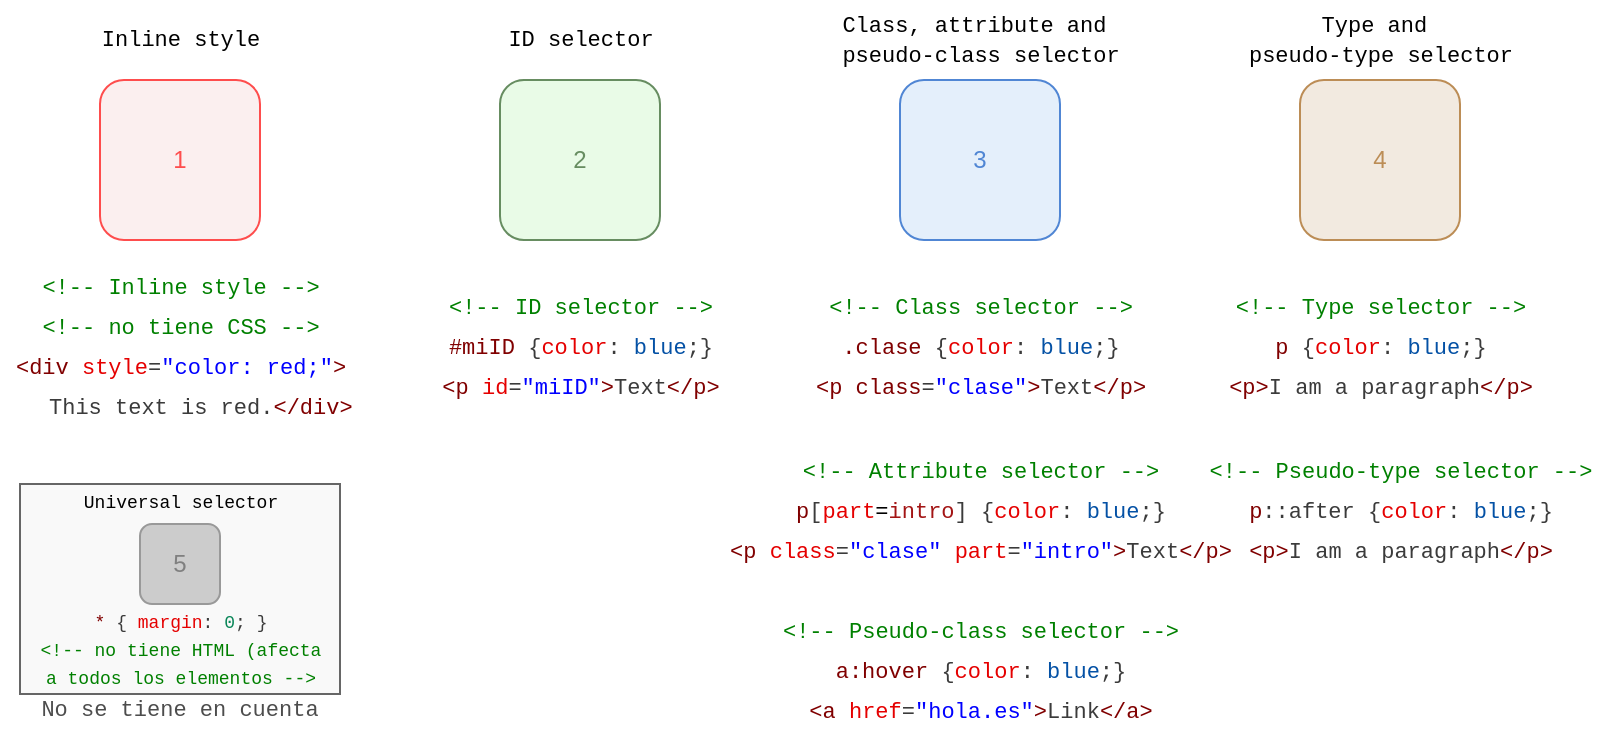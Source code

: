 <mxfile version="26.2.13">
  <diagram name="Page-1" id="_sZUl4JTG9m2CbohpEIC">
    <mxGraphModel dx="985" dy="569" grid="1" gridSize="10" guides="1" tooltips="1" connect="1" arrows="1" fold="1" page="1" pageScale="1" pageWidth="850" pageHeight="1100" background="light-dark(#FFFFFF,transparent)" math="0" shadow="0">
      <root>
        <mxCell id="0" />
        <mxCell id="1" parent="0" />
        <mxCell id="BZPCGvNJAek9J5CKSZ---22" value="&lt;div&gt;No se tiene en cuenta&lt;/div&gt;" style="rounded=0;whiteSpace=wrap;html=1;labelBackgroundColor=none;fillColor=light-dark(#f9f9f9, #ededed);strokeColor=#666666;strokeWidth=1;horizontal=1;align=center;verticalAlign=top;labelPosition=center;verticalLabelPosition=bottom;fontSize=11;fontFamily=Consolas, Courier New, monospace;spacing=-3;fontColor=#4D4D4D;" vertex="1" parent="1">
          <mxGeometry x="40" y="242" width="160" height="105" as="geometry" />
        </mxCell>
        <mxCell id="BZPCGvNJAek9J5CKSZ---1" value="1" style="whiteSpace=wrap;html=1;aspect=fixed;rounded=1;gradientColor=none;fillColor=light-dark(#fbefef, #ededed);shadow=0;gradientDirection=radial;strokeColor=light-dark(#fe4d4d, #ededed);perimeterSpacing=0;glass=0;fontColor=light-dark(#fe4d4d, #ededed);" vertex="1" parent="1">
          <mxGeometry x="80" y="40" width="80" height="80" as="geometry" />
        </mxCell>
        <mxCell id="BZPCGvNJAek9J5CKSZ---2" value="2" style="whiteSpace=wrap;html=1;aspect=fixed;rounded=1;fillColor=light-dark(#e9fbe7, #ededed);strokeColor=light-dark(#678d61, #ededed);fontColor=light-dark(#678d61, #ededed);" vertex="1" parent="1">
          <mxGeometry x="280" y="40" width="80" height="80" as="geometry" />
        </mxCell>
        <mxCell id="BZPCGvNJAek9J5CKSZ---3" value="3" style="whiteSpace=wrap;html=1;aspect=fixed;rounded=1;fillColor=light-dark(#e4effb, #ededed);strokeColor=light-dark(#5086d4, #ededed);fontColor=light-dark(#5086d4, #ededed);" vertex="1" parent="1">
          <mxGeometry x="480" y="40" width="80" height="80" as="geometry" />
        </mxCell>
        <mxCell id="BZPCGvNJAek9J5CKSZ---4" value="4" style="html=1;aspect=fixed;rounded=1;fillColor=light-dark(#f2eae0, #ededed);strokeColor=light-dark(#bc8d56, #ededed);fontColor=light-dark(#bc8d56, #ededed);labelBackgroundColor=none;labelBorderColor=none;textShadow=0;whiteSpace=wrap;" vertex="1" parent="1">
          <mxGeometry x="680" y="40" width="80" height="80" as="geometry" />
        </mxCell>
        <mxCell id="BZPCGvNJAek9J5CKSZ---6" value="&lt;div align=&quot;center&quot; style=&quot;color: rgb(59, 59, 59); font-family: Consolas, &amp;quot;Courier New&amp;quot;, monospace; font-weight: normal; font-size: 14px; line-height: 19px; white-space: pre;&quot;&gt;&lt;div&gt;&lt;span style=&quot;color: rgb(0, 128, 0);&quot;&gt;&lt;font style=&quot;font-size: 11px;&quot;&gt;&amp;lt;!-- Inline style --&amp;gt;&lt;/font&gt;&lt;/span&gt;&lt;/div&gt;&lt;div&gt;&lt;span style=&quot;color: rgb(0, 128, 0);&quot;&gt;&lt;font style=&quot;font-size: 11px;&quot;&gt;&amp;lt;!-- no tiene CSS --&amp;gt;&lt;/font&gt;&lt;/span&gt;&lt;/div&gt;&lt;div&gt;&lt;font style=&quot;font-size: 11px;&quot;&gt;&lt;span style=&quot;color: rgb(128, 0, 0);&quot;&gt;&amp;lt;div&lt;/span&gt;&lt;span style=&quot;color: rgb(59, 59, 59);&quot;&gt; &lt;/span&gt;&lt;span style=&quot;color: rgb(229, 0, 0);&quot;&gt;style&lt;/span&gt;&lt;span style=&quot;color: rgb(59, 59, 59);&quot;&gt;=&lt;/span&gt;&lt;span style=&quot;color: rgb(0, 0, 255);&quot;&gt;&quot;&lt;/span&gt;&lt;span style=&quot;color: rgb(0, 0, 255);&quot;&gt;color: red;&quot;&lt;/span&gt;&lt;span style=&quot;color: rgb(128, 0, 0);&quot;&gt;&amp;gt;&lt;/span&gt;&lt;span style=&quot;color: rgb(59, 59, 59);&quot;&gt;&lt;br&gt;&lt;/span&gt;&lt;/font&gt;&lt;/div&gt;&lt;div&gt;&lt;font style=&quot;font-size: 11px;&quot;&gt;&lt;span style=&quot;color: rgb(59, 59, 59);&quot;&gt;   This text is red.&lt;/span&gt;&lt;span style=&quot;color: rgb(128, 0, 0);&quot;&gt;&amp;lt;/div&amp;gt;&lt;/span&gt;&lt;/font&gt;&lt;/div&gt;&lt;/div&gt;" style="text;html=1;align=center;verticalAlign=middle;resizable=0;points=[];autosize=1;strokeColor=none;fillColor=none;labelBackgroundColor=none;" vertex="1" parent="1">
          <mxGeometry x="30" y="128" width="180" height="90" as="geometry" />
        </mxCell>
        <mxCell id="BZPCGvNJAek9J5CKSZ---7" value="&lt;font face=&quot;Consolas, Courier New, monospace&quot;&gt;Inline style&lt;/font&gt;" style="text;html=1;align=center;verticalAlign=middle;resizable=0;points=[];autosize=1;strokeColor=none;fillColor=none;fontSize=11;" vertex="1" parent="1">
          <mxGeometry x="70" y="5" width="100" height="30" as="geometry" />
        </mxCell>
        <mxCell id="BZPCGvNJAek9J5CKSZ---8" value="&lt;font face=&quot;Consolas, Courier New, monospace&quot;&gt;ID selector&lt;/font&gt;" style="text;html=1;align=center;verticalAlign=middle;resizable=0;points=[];autosize=1;strokeColor=none;fillColor=none;fontSize=11;" vertex="1" parent="1">
          <mxGeometry x="275" y="5" width="90" height="30" as="geometry" />
        </mxCell>
        <mxCell id="BZPCGvNJAek9J5CKSZ---9" value="&lt;div&gt;&lt;font face=&quot;Consolas, Courier New, monospace&quot;&gt;Class, attribute and&amp;nbsp;&lt;/font&gt;&lt;/div&gt;&lt;div&gt;&lt;font face=&quot;Consolas, Courier New, monospace&quot;&gt;pseudo-class selector&lt;/font&gt;&lt;/div&gt;" style="text;html=1;align=center;verticalAlign=middle;resizable=0;points=[];autosize=1;strokeColor=none;fillColor=none;fontSize=11;" vertex="1" parent="1">
          <mxGeometry x="445" width="150" height="40" as="geometry" />
        </mxCell>
        <mxCell id="BZPCGvNJAek9J5CKSZ---10" value="&lt;div&gt;&lt;font face=&quot;Consolas, Courier New, monospace&quot;&gt;Type and&amp;nbsp;&lt;/font&gt;&lt;/div&gt;&lt;div&gt;&lt;font face=&quot;Consolas, Courier New, monospace&quot;&gt;pseudo-type selector&lt;/font&gt;&lt;/div&gt;" style="text;html=1;align=center;verticalAlign=middle;resizable=0;points=[];autosize=1;strokeColor=none;fillColor=none;fontSize=11;" vertex="1" parent="1">
          <mxGeometry x="650" width="140" height="40" as="geometry" />
        </mxCell>
        <mxCell id="BZPCGvNJAek9J5CKSZ---11" value="&lt;div align=&quot;center&quot; style=&quot;color: rgb(59, 59, 59); font-family: Consolas, &amp;quot;Courier New&amp;quot;, monospace; font-weight: normal; font-size: 14px; line-height: 19px; white-space: pre;&quot;&gt;&lt;div&gt;&lt;div style=&quot;color: rgb(59, 59, 59); font-family: Consolas, &amp;quot;Courier New&amp;quot;, monospace; font-weight: normal; font-size: 14px; line-height: 19px; white-space: pre;&quot;&gt;&lt;div&gt;&lt;span style=&quot;color: rgb(0, 128, 0);&quot;&gt;&lt;font style=&quot;font-size: 11px;&quot;&gt;&amp;lt;!-- Type selector --&amp;gt;&lt;/font&gt;&lt;/span&gt;&lt;/div&gt;&lt;/div&gt;&lt;/div&gt;&lt;div&gt;&lt;font style=&quot;font-size: 11px;&quot;&gt;&lt;span style=&quot;color: rgb(128, 0, 0);&quot;&gt;p&lt;/span&gt;&lt;span style=&quot;color: rgb(59, 59, 59);&quot;&gt; {&lt;/span&gt;&lt;span style=&quot;color: rgb(229, 0, 0);&quot;&gt;color&lt;/span&gt;&lt;span style=&quot;color: rgb(59, 59, 59);&quot;&gt;: &lt;/span&gt;&lt;span style=&quot;color: rgb(4, 81, 165);&quot;&gt;blue&lt;/span&gt;&lt;span style=&quot;color: rgb(59, 59, 59);&quot;&gt;;&lt;/span&gt;&lt;span style=&quot;color: rgb(59, 59, 59);&quot;&gt;}&lt;/span&gt;&lt;/font&gt;&lt;/div&gt;&lt;div&gt;&lt;div style=&quot;color: rgb(59, 59, 59); font-family: Consolas, &amp;quot;Courier New&amp;quot;, monospace; font-weight: normal; font-size: 14px; line-height: 19px; white-space: pre;&quot;&gt;&lt;div&gt;&lt;font style=&quot;font-size: 11px;&quot;&gt;&lt;span style=&quot;color: rgb(128, 0, 0);&quot;&gt;&amp;lt;p&lt;/span&gt;&lt;span style=&quot;color: rgb(128, 0, 0);&quot;&gt;&amp;gt;&lt;/span&gt;&lt;span style=&quot;color: rgb(59, 59, 59);&quot;&gt;I am a paragraph&lt;/span&gt;&lt;span style=&quot;color: rgb(128, 0, 0);&quot;&gt;&amp;lt;/p&amp;gt;&lt;/span&gt;&lt;/font&gt;&lt;/div&gt;&lt;/div&gt;&lt;/div&gt;&lt;/div&gt;" style="text;html=1;align=center;verticalAlign=middle;resizable=0;points=[];autosize=1;strokeColor=none;fillColor=none;labelBackgroundColor=none;" vertex="1" parent="1">
          <mxGeometry x="640" y="138" width="160" height="70" as="geometry" />
        </mxCell>
        <mxCell id="BZPCGvNJAek9J5CKSZ---12" value="&lt;div align=&quot;center&quot; style=&quot;color: rgb(59, 59, 59); font-family: Consolas, &amp;quot;Courier New&amp;quot;, monospace; font-weight: normal; font-size: 14px; line-height: 19px; white-space: pre;&quot;&gt;&lt;div&gt;&lt;div style=&quot;color: rgb(59, 59, 59); font-family: Consolas, &amp;quot;Courier New&amp;quot;, monospace; font-weight: normal; font-size: 14px; line-height: 19px; white-space: pre;&quot;&gt;&lt;div&gt;&lt;span style=&quot;color: rgb(0, 128, 0);&quot;&gt;&lt;font style=&quot;font-size: 11px;&quot;&gt;&amp;lt;!-- Pseudo-type selector --&amp;gt;&lt;/font&gt;&lt;/span&gt;&lt;/div&gt;&lt;/div&gt;&lt;/div&gt;&lt;div&gt;&lt;font style=&quot;font-size: 11px;&quot;&gt;&lt;span style=&quot;color: rgb(128, 0, 0);&quot;&gt;p&lt;/span&gt;&lt;span style=&quot;color: rgb(59, 59, 59);&quot;&gt;::after {&lt;/span&gt;&lt;span style=&quot;color: rgb(229, 0, 0);&quot;&gt;color&lt;/span&gt;&lt;span style=&quot;color: rgb(59, 59, 59);&quot;&gt;: &lt;/span&gt;&lt;span style=&quot;color: rgb(4, 81, 165);&quot;&gt;blue&lt;/span&gt;&lt;span style=&quot;color: rgb(59, 59, 59);&quot;&gt;;&lt;/span&gt;&lt;span style=&quot;color: rgb(59, 59, 59);&quot;&gt;}&lt;/span&gt;&lt;/font&gt;&lt;/div&gt;&lt;div&gt;&lt;div style=&quot;color: rgb(59, 59, 59); font-family: Consolas, &amp;quot;Courier New&amp;quot;, monospace; font-weight: normal; font-size: 14px; line-height: 19px; white-space: pre;&quot;&gt;&lt;div&gt;&lt;font style=&quot;font-size: 11px;&quot;&gt;&lt;span style=&quot;color: rgb(128, 0, 0);&quot;&gt;&amp;lt;p&lt;/span&gt;&lt;span style=&quot;color: rgb(128, 0, 0);&quot;&gt;&amp;gt;&lt;/span&gt;&lt;span style=&quot;color: rgb(59, 59, 59);&quot;&gt;I am a paragraph&lt;/span&gt;&lt;span style=&quot;color: rgb(128, 0, 0);&quot;&gt;&amp;lt;/p&amp;gt;&lt;/span&gt;&lt;/font&gt;&lt;/div&gt;&lt;/div&gt;&lt;/div&gt;&lt;/div&gt;" style="text;html=1;align=center;verticalAlign=middle;resizable=0;points=[];autosize=1;strokeColor=none;fillColor=none;labelBackgroundColor=none;" vertex="1" parent="1">
          <mxGeometry x="630" y="220" width="200" height="70" as="geometry" />
        </mxCell>
        <mxCell id="BZPCGvNJAek9J5CKSZ---13" value="&lt;div align=&quot;center&quot; style=&quot;color: rgb(59, 59, 59); font-family: Consolas, &amp;quot;Courier New&amp;quot;, monospace; font-weight: normal; font-size: 14px; line-height: 19px; white-space: pre;&quot;&gt;&lt;div&gt;&lt;div style=&quot;color: rgb(59, 59, 59); font-family: Consolas, &amp;quot;Courier New&amp;quot;, monospace; font-weight: normal; font-size: 14px; line-height: 19px; white-space: pre;&quot;&gt;&lt;div&gt;&lt;span style=&quot;color: rgb(0, 128, 0);&quot;&gt;&lt;font style=&quot;font-size: 11px;&quot;&gt;&amp;lt;!-- Class selector --&amp;gt;&lt;/font&gt;&lt;/span&gt;&lt;/div&gt;&lt;/div&gt;&lt;/div&gt;&lt;div&gt;&lt;font style=&quot;font-size: 11px;&quot;&gt;&lt;span style=&quot;color: rgb(128, 0, 0);&quot;&gt;.clase&lt;/span&gt;&lt;span style=&quot;color: rgb(59, 59, 59);&quot;&gt; {&lt;/span&gt;&lt;span style=&quot;color: rgb(229, 0, 0);&quot;&gt;color&lt;/span&gt;&lt;span style=&quot;color: rgb(59, 59, 59);&quot;&gt;: &lt;/span&gt;&lt;span style=&quot;color: rgb(4, 81, 165);&quot;&gt;blue&lt;/span&gt;&lt;span style=&quot;color: rgb(59, 59, 59);&quot;&gt;;&lt;/span&gt;&lt;span style=&quot;color: rgb(59, 59, 59);&quot;&gt;}&lt;/span&gt;&lt;/font&gt;&lt;/div&gt;&lt;div&gt;&lt;div style=&quot;color: rgb(59, 59, 59); font-family: Consolas, &amp;quot;Courier New&amp;quot;, monospace; font-weight: normal; font-size: 14px; line-height: 19px; white-space: pre;&quot;&gt;&lt;div&gt;&lt;font style=&quot;font-size: 11px;&quot;&gt;&lt;span style=&quot;color: rgb(128, 0, 0);&quot;&gt;&amp;lt;p&lt;/span&gt;&lt;span style=&quot;color: light-dark(rgb(229, 0, 0), rgb(229, 0, 0));&quot;&gt;&lt;span style=&quot;color: rgb(229, 0, 0);&quot;&gt;&lt;span style=&quot;color: rgb(128, 0, 0);&quot;&gt; &lt;/span&gt;&lt;span style=&quot;color: rgb(229, 0, 0);&quot;&gt;&lt;span style=&quot;color: rgb(128, 0, 0);&quot;&gt;class&lt;/span&gt;&lt;/span&gt;&lt;/span&gt;&lt;/span&gt;&lt;/font&gt;&lt;font style=&quot;font-size: 11px;&quot;&gt;&lt;span style=&quot;color: rgb(59, 59, 59);&quot;&gt;=&lt;/span&gt;&lt;span style=&quot;color: rgb(0, 0, 255);&quot;&gt;&quot;&lt;/span&gt;&lt;span style=&quot;color: rgb(0, 0, 255);&quot;&gt;clase&quot;&lt;/span&gt;&lt;/font&gt;&lt;font style=&quot;font-size: 11px;&quot;&gt;&lt;span style=&quot;color: rgb(128, 0, 0);&quot;&gt;&amp;gt;&lt;/span&gt;&lt;span style=&quot;color: rgb(59, 59, 59);&quot;&gt;Text&lt;/span&gt;&lt;span style=&quot;color: rgb(128, 0, 0);&quot;&gt;&amp;lt;/p&amp;gt;&lt;/span&gt;&lt;/font&gt;&lt;/div&gt;&lt;/div&gt;&lt;/div&gt;&lt;/div&gt;" style="text;html=1;align=center;verticalAlign=middle;resizable=0;points=[];autosize=1;strokeColor=none;fillColor=none;labelBackgroundColor=none;" vertex="1" parent="1">
          <mxGeometry x="435" y="138" width="170" height="70" as="geometry" />
        </mxCell>
        <mxCell id="BZPCGvNJAek9J5CKSZ---14" value="&lt;div align=&quot;center&quot; style=&quot;color: rgb(59, 59, 59); font-family: Consolas, &amp;quot;Courier New&amp;quot;, monospace; font-weight: normal; font-size: 14px; line-height: 19px; white-space: pre;&quot;&gt;&lt;div&gt;&lt;div style=&quot;color: rgb(59, 59, 59); font-family: Consolas, &amp;quot;Courier New&amp;quot;, monospace; font-weight: normal; font-size: 14px; line-height: 19px; white-space: pre;&quot;&gt;&lt;div&gt;&lt;span style=&quot;color: rgb(0, 128, 0);&quot;&gt;&lt;font style=&quot;font-size: 11px;&quot;&gt;&amp;lt;!-- Attribute selector --&amp;gt;&lt;/font&gt;&lt;/span&gt;&lt;/div&gt;&lt;/div&gt;&lt;/div&gt;&lt;div&gt;&lt;div style=&quot;color: rgb(59, 59, 59); font-family: Consolas, &amp;quot;Courier New&amp;quot;, monospace; font-weight: normal; font-size: 14px; line-height: 19px; white-space: pre;&quot;&gt;&lt;div&gt;&lt;font style=&quot;font-size: 11px;&quot;&gt;&lt;span style=&quot;color: rgb(128, 0, 0);&quot;&gt;p&lt;/span&gt;&lt;span style=&quot;color: rgb(59, 59, 59);&quot;&gt;[&lt;/span&gt;&lt;span style=&quot;color: rgb(229, 0, 0);&quot;&gt;part&lt;/span&gt;&lt;span style=&quot;color: rgb(0, 0, 0);&quot;&gt;=&lt;/span&gt;&lt;span style=&quot;color: rgb(163, 21, 21);&quot;&gt;intro&lt;/span&gt;&lt;span style=&quot;color: rgb(59, 59, 59);&quot;&gt;] &lt;/span&gt;&lt;/font&gt;&lt;font style=&quot;font-size: 11px;&quot;&gt;&lt;span style=&quot;color: rgb(59, 59, 59);&quot;&gt;{&lt;/span&gt;&lt;span style=&quot;color: rgb(229, 0, 0);&quot;&gt;color&lt;/span&gt;&lt;span style=&quot;color: rgb(59, 59, 59);&quot;&gt;: &lt;/span&gt;&lt;span style=&quot;color: rgb(4, 81, 165);&quot;&gt;blue&lt;/span&gt;&lt;span style=&quot;color: rgb(59, 59, 59);&quot;&gt;;&lt;/span&gt;&lt;span style=&quot;color: rgb(59, 59, 59);&quot;&gt;}&lt;/span&gt;&lt;/font&gt;&lt;/div&gt;&lt;/div&gt;&lt;/div&gt;&lt;div&gt;&lt;div style=&quot;color: rgb(59, 59, 59); font-family: Consolas, &amp;quot;Courier New&amp;quot;, monospace; font-weight: normal; font-size: 14px; line-height: 19px; white-space: pre;&quot;&gt;&lt;div&gt;&lt;div style=&quot;color: rgb(59, 59, 59); font-family: Consolas, &amp;quot;Courier New&amp;quot;, monospace; font-weight: normal; font-size: 14px; line-height: 19px; white-space: pre;&quot;&gt;&lt;div&gt;&lt;font style=&quot;font-size: 11px;&quot;&gt;&lt;span style=&quot;color: rgb(128, 0, 0);&quot;&gt;&amp;lt;p&lt;/span&gt;&lt;span style=&quot;color: rgb(59, 59, 59);&quot;&gt; &lt;/span&gt;&lt;span style=&quot;color: rgb(229, 0, 0);&quot;&gt;class&lt;/span&gt;&lt;span style=&quot;color: rgb(59, 59, 59);&quot;&gt;=&lt;/span&gt;&lt;span style=&quot;color: rgb(0, 0, 255);&quot;&gt;&quot;clase&quot;&lt;/span&gt;&lt;span style=&quot;color: rgb(59, 59, 59);&quot;&gt; &lt;/span&gt;&lt;span style=&quot;color: rgb(229, 0, 0);&quot;&gt;part&lt;/span&gt;&lt;span style=&quot;color: rgb(59, 59, 59);&quot;&gt;=&lt;/span&gt;&lt;span style=&quot;color: rgb(0, 0, 255);&quot;&gt;&quot;intro&quot;&lt;/span&gt;&lt;span style=&quot;color: rgb(128, 0, 0);&quot;&gt;&amp;gt;&lt;/span&gt;&lt;span style=&quot;color: rgb(59, 59, 59);&quot;&gt;Text&lt;/span&gt;&lt;span style=&quot;color: rgb(128, 0, 0);&quot;&gt;&amp;lt;/p&amp;gt;&lt;/span&gt;&lt;/font&gt;&lt;/div&gt;&lt;/div&gt;&lt;/div&gt;&lt;/div&gt;&lt;/div&gt;&lt;/div&gt;" style="text;html=1;align=center;verticalAlign=middle;resizable=0;points=[];autosize=1;strokeColor=none;fillColor=none;labelBackgroundColor=none;" vertex="1" parent="1">
          <mxGeometry x="395" y="220" width="250" height="70" as="geometry" />
        </mxCell>
        <mxCell id="BZPCGvNJAek9J5CKSZ---15" value="&lt;div align=&quot;center&quot; style=&quot;color: rgb(59, 59, 59); font-family: Consolas, &amp;quot;Courier New&amp;quot;, monospace; font-weight: normal; font-size: 14px; line-height: 19px; white-space: pre;&quot;&gt;&lt;div&gt;&lt;div style=&quot;color: rgb(59, 59, 59); font-family: Consolas, &amp;quot;Courier New&amp;quot;, monospace; font-weight: normal; font-size: 14px; line-height: 19px; white-space: pre;&quot;&gt;&lt;div&gt;&lt;span style=&quot;color: rgb(0, 128, 0);&quot;&gt;&lt;font style=&quot;font-size: 11px;&quot;&gt;&amp;lt;!-- Pseudo-class selector --&amp;gt;&lt;/font&gt;&lt;/span&gt;&lt;/div&gt;&lt;/div&gt;&lt;/div&gt;&lt;div&gt;&lt;div style=&quot;color: rgb(59, 59, 59); font-family: Consolas, &amp;quot;Courier New&amp;quot;, monospace; font-weight: normal; font-size: 14px; line-height: 19px; white-space: pre;&quot;&gt;&lt;div&gt;&lt;font style=&quot;font-size: 11px;&quot;&gt;&lt;span style=&quot;color: rgb(128, 0, 0);&quot;&gt;a:hover&lt;/span&gt;&lt;span style=&quot;color: rgb(59, 59, 59);&quot;&gt; &lt;/span&gt;&lt;/font&gt;&lt;font style=&quot;font-size: 11px;&quot;&gt;&lt;span style=&quot;color: rgb(59, 59, 59);&quot;&gt;{&lt;/span&gt;&lt;span style=&quot;color: rgb(229, 0, 0);&quot;&gt;color&lt;/span&gt;&lt;span style=&quot;color: rgb(59, 59, 59);&quot;&gt;: &lt;/span&gt;&lt;span style=&quot;color: rgb(4, 81, 165);&quot;&gt;blue&lt;/span&gt;&lt;span style=&quot;color: rgb(59, 59, 59);&quot;&gt;;&lt;/span&gt;&lt;span style=&quot;color: rgb(59, 59, 59);&quot;&gt;}&lt;/span&gt;&lt;/font&gt;&lt;/div&gt;&lt;/div&gt;&lt;/div&gt;&lt;div&gt;&lt;div style=&quot;color: rgb(59, 59, 59); font-family: Consolas, &amp;quot;Courier New&amp;quot;, monospace; font-weight: normal; font-size: 14px; line-height: 19px; white-space: pre;&quot;&gt;&lt;div&gt;&lt;div style=&quot;color: rgb(59, 59, 59); font-family: Consolas, &amp;quot;Courier New&amp;quot;, monospace; font-weight: normal; font-size: 14px; line-height: 19px; white-space: pre;&quot;&gt;&lt;div&gt;&lt;font style=&quot;font-size: 11px;&quot;&gt;&lt;span style=&quot;color: rgb(128, 0, 0);&quot;&gt;&amp;lt;a&lt;/span&gt;&lt;span style=&quot;color: rgb(59, 59, 59);&quot;&gt; &lt;/span&gt;&lt;span style=&quot;color: rgb(229, 0, 0);&quot;&gt;href&lt;/span&gt;&lt;span style=&quot;color: rgb(59, 59, 59);&quot;&gt;=&lt;/span&gt;&lt;span style=&quot;color: rgb(0, 0, 255);&quot;&gt;&quot;hola.es&quot;&lt;/span&gt;&lt;span style=&quot;color: rgb(128, 0, 0);&quot;&gt;&amp;gt;&lt;/span&gt;Link&lt;span style=&quot;color: rgb(128, 0, 0);&quot;&gt;&amp;lt;/a&amp;gt;&lt;/span&gt;&lt;/font&gt;&lt;/div&gt;&lt;/div&gt;&lt;/div&gt;&lt;/div&gt;&lt;/div&gt;&lt;/div&gt;" style="text;html=1;align=center;verticalAlign=middle;resizable=0;points=[];autosize=1;strokeColor=none;fillColor=none;labelBackgroundColor=none;" vertex="1" parent="1">
          <mxGeometry x="415" y="300" width="210" height="70" as="geometry" />
        </mxCell>
        <mxCell id="BZPCGvNJAek9J5CKSZ---17" value="&lt;div align=&quot;center&quot; style=&quot;color: rgb(59, 59, 59); font-family: Consolas, &amp;quot;Courier New&amp;quot;, monospace; font-weight: normal; font-size: 14px; line-height: 19px; white-space: pre;&quot;&gt;&lt;div&gt;&lt;div style=&quot;color: rgb(59, 59, 59); font-family: Consolas, &amp;quot;Courier New&amp;quot;, monospace; font-weight: normal; font-size: 14px; line-height: 19px; white-space: pre;&quot;&gt;&lt;div&gt;&lt;span style=&quot;color: rgb(0, 128, 0);&quot;&gt;&lt;font style=&quot;font-size: 11px;&quot;&gt;&amp;lt;!-- ID selector --&amp;gt;&lt;/font&gt;&lt;/span&gt;&lt;/div&gt;&lt;/div&gt;&lt;/div&gt;&lt;div&gt;&lt;div style=&quot;color: rgb(59, 59, 59); font-family: Consolas, &amp;quot;Courier New&amp;quot;, monospace; font-weight: normal; font-size: 14px; line-height: 19px; white-space: pre;&quot;&gt;&lt;div&gt;&lt;font style=&quot;font-size: 11px;&quot;&gt;&lt;span style=&quot;color: rgb(128, 0, 0);&quot;&gt;#miID&lt;/span&gt;&lt;span style=&quot;color: rgb(59, 59, 59);&quot;&gt; &lt;/span&gt;&lt;/font&gt;&lt;font style=&quot;font-size: 11px;&quot;&gt;&lt;span style=&quot;color: rgb(59, 59, 59);&quot;&gt;{&lt;/span&gt;&lt;span style=&quot;color: rgb(229, 0, 0);&quot;&gt;color&lt;/span&gt;&lt;span style=&quot;color: rgb(59, 59, 59);&quot;&gt;: &lt;/span&gt;&lt;span style=&quot;color: rgb(4, 81, 165);&quot;&gt;blue&lt;/span&gt;&lt;span style=&quot;color: rgb(59, 59, 59);&quot;&gt;;&lt;/span&gt;&lt;span style=&quot;color: rgb(59, 59, 59);&quot;&gt;}&lt;/span&gt;&lt;/font&gt;&lt;/div&gt;&lt;/div&gt;&lt;/div&gt;&lt;div&gt;&lt;div style=&quot;color: rgb(59, 59, 59); font-family: Consolas, &amp;quot;Courier New&amp;quot;, monospace; font-weight: normal; font-size: 14px; line-height: 19px; white-space: pre;&quot;&gt;&lt;div&gt;&lt;div style=&quot;color: rgb(59, 59, 59); font-family: Consolas, &amp;quot;Courier New&amp;quot;, monospace; font-weight: normal; font-size: 14px; line-height: 19px; white-space: pre;&quot;&gt;&lt;div&gt;&lt;font style=&quot;font-size: 11px;&quot;&gt;&lt;span style=&quot;color: rgb(128, 0, 0);&quot;&gt;&amp;lt;p&lt;/span&gt;&lt;span style=&quot;color: rgb(59, 59, 59);&quot;&gt; &lt;/span&gt;&lt;span style=&quot;color: rgb(229, 0, 0);&quot;&gt;id&lt;/span&gt;&lt;span style=&quot;color: rgb(59, 59, 59);&quot;&gt;=&lt;/span&gt;&lt;span style=&quot;color: rgb(0, 0, 255);&quot;&gt;&quot;miID&quot;&lt;/span&gt;&lt;span style=&quot;color: rgb(128, 0, 0);&quot;&gt;&amp;gt;&lt;/span&gt;Text&lt;span style=&quot;color: rgb(128, 0, 0);&quot;&gt;&amp;lt;/p&amp;gt;&lt;/span&gt;&lt;/font&gt;&lt;/div&gt;&lt;/div&gt;&lt;/div&gt;&lt;/div&gt;&lt;/div&gt;&lt;/div&gt;" style="text;html=1;align=center;verticalAlign=middle;resizable=0;points=[];autosize=1;strokeColor=none;fillColor=none;labelBackgroundColor=none;" vertex="1" parent="1">
          <mxGeometry x="245" y="138" width="150" height="70" as="geometry" />
        </mxCell>
        <mxCell id="BZPCGvNJAek9J5CKSZ---18" value="5" style="whiteSpace=wrap;html=1;aspect=fixed;rounded=1;fillColor=light-dark(#CCCCCC,#EDEDED);strokeColor=light-dark(#999999,#EDEDED);fontColor=light-dark(#808080,#EDEDED);" vertex="1" parent="1">
          <mxGeometry x="100" y="262" width="40" height="40" as="geometry" />
        </mxCell>
        <mxCell id="BZPCGvNJAek9J5CKSZ---19" value="&lt;font style=&quot;font-size: 9px;&quot; face=&quot;Consolas, Courier New, monospace&quot;&gt;Universal selector&lt;/font&gt;" style="text;html=1;align=center;verticalAlign=middle;resizable=0;points=[];autosize=1;strokeColor=none;fillColor=none;fontSize=11;spacing=0;" vertex="1" parent="1">
          <mxGeometry x="65" y="240" width="110" height="20" as="geometry" />
        </mxCell>
        <mxCell id="BZPCGvNJAek9J5CKSZ---20" value="&lt;div style=&quot;color: rgb(59, 59, 59); font-family: Consolas, &amp;quot;Courier New&amp;quot;, monospace; font-weight: normal; font-size: 14px; white-space: pre; line-height: 100%;&quot;&gt;&lt;div&gt;&lt;font style=&quot;font-size: 9px; line-height: 100%;&quot;&gt;&lt;span style=&quot;color: rgb(128, 0, 0);&quot;&gt;*&lt;/span&gt;&lt;span style=&quot;color: rgb(59, 59, 59);&quot;&gt; { &lt;/span&gt;&lt;span style=&quot;color: rgb(229, 0, 0);&quot;&gt;margin&lt;/span&gt;&lt;span style=&quot;color: rgb(59, 59, 59);&quot;&gt;: &lt;/span&gt;&lt;span style=&quot;color: rgb(9, 134, 88);&quot;&gt;0&lt;/span&gt;&lt;span style=&quot;color: rgb(59, 59, 59);&quot;&gt;; }&lt;/span&gt;&lt;span style=&quot;color: rgb(0, 128, 0);&quot;&gt;&lt;font&gt;&lt;br&gt;&lt;/font&gt;&lt;/span&gt;&lt;/font&gt;&lt;/div&gt;&lt;div&gt;&lt;font style=&quot;font-size: 9px; line-height: 100%;&quot;&gt;&lt;span style=&quot;color: rgb(0, 128, 0);&quot;&gt;&lt;font&gt;&amp;lt;!-- no tiene HTML (afecta&lt;/font&gt;&lt;/span&gt;&lt;/font&gt;&lt;/div&gt;&lt;div&gt;&lt;font style=&quot;font-size: 9px; line-height: 100%;&quot;&gt;&lt;span style=&quot;color: rgb(0, 128, 0);&quot;&gt;&lt;font&gt;a todos los elementos --&amp;gt;&lt;/font&gt;&lt;/span&gt;&lt;/font&gt;&lt;/div&gt;&lt;/div&gt;" style="text;html=1;align=center;verticalAlign=middle;resizable=0;points=[];autosize=1;strokeColor=none;fillColor=none;spacing=-6;labelBackgroundColor=none;" vertex="1" parent="1">
          <mxGeometry x="50" y="303" width="140" height="40" as="geometry" />
        </mxCell>
      </root>
    </mxGraphModel>
  </diagram>
</mxfile>
